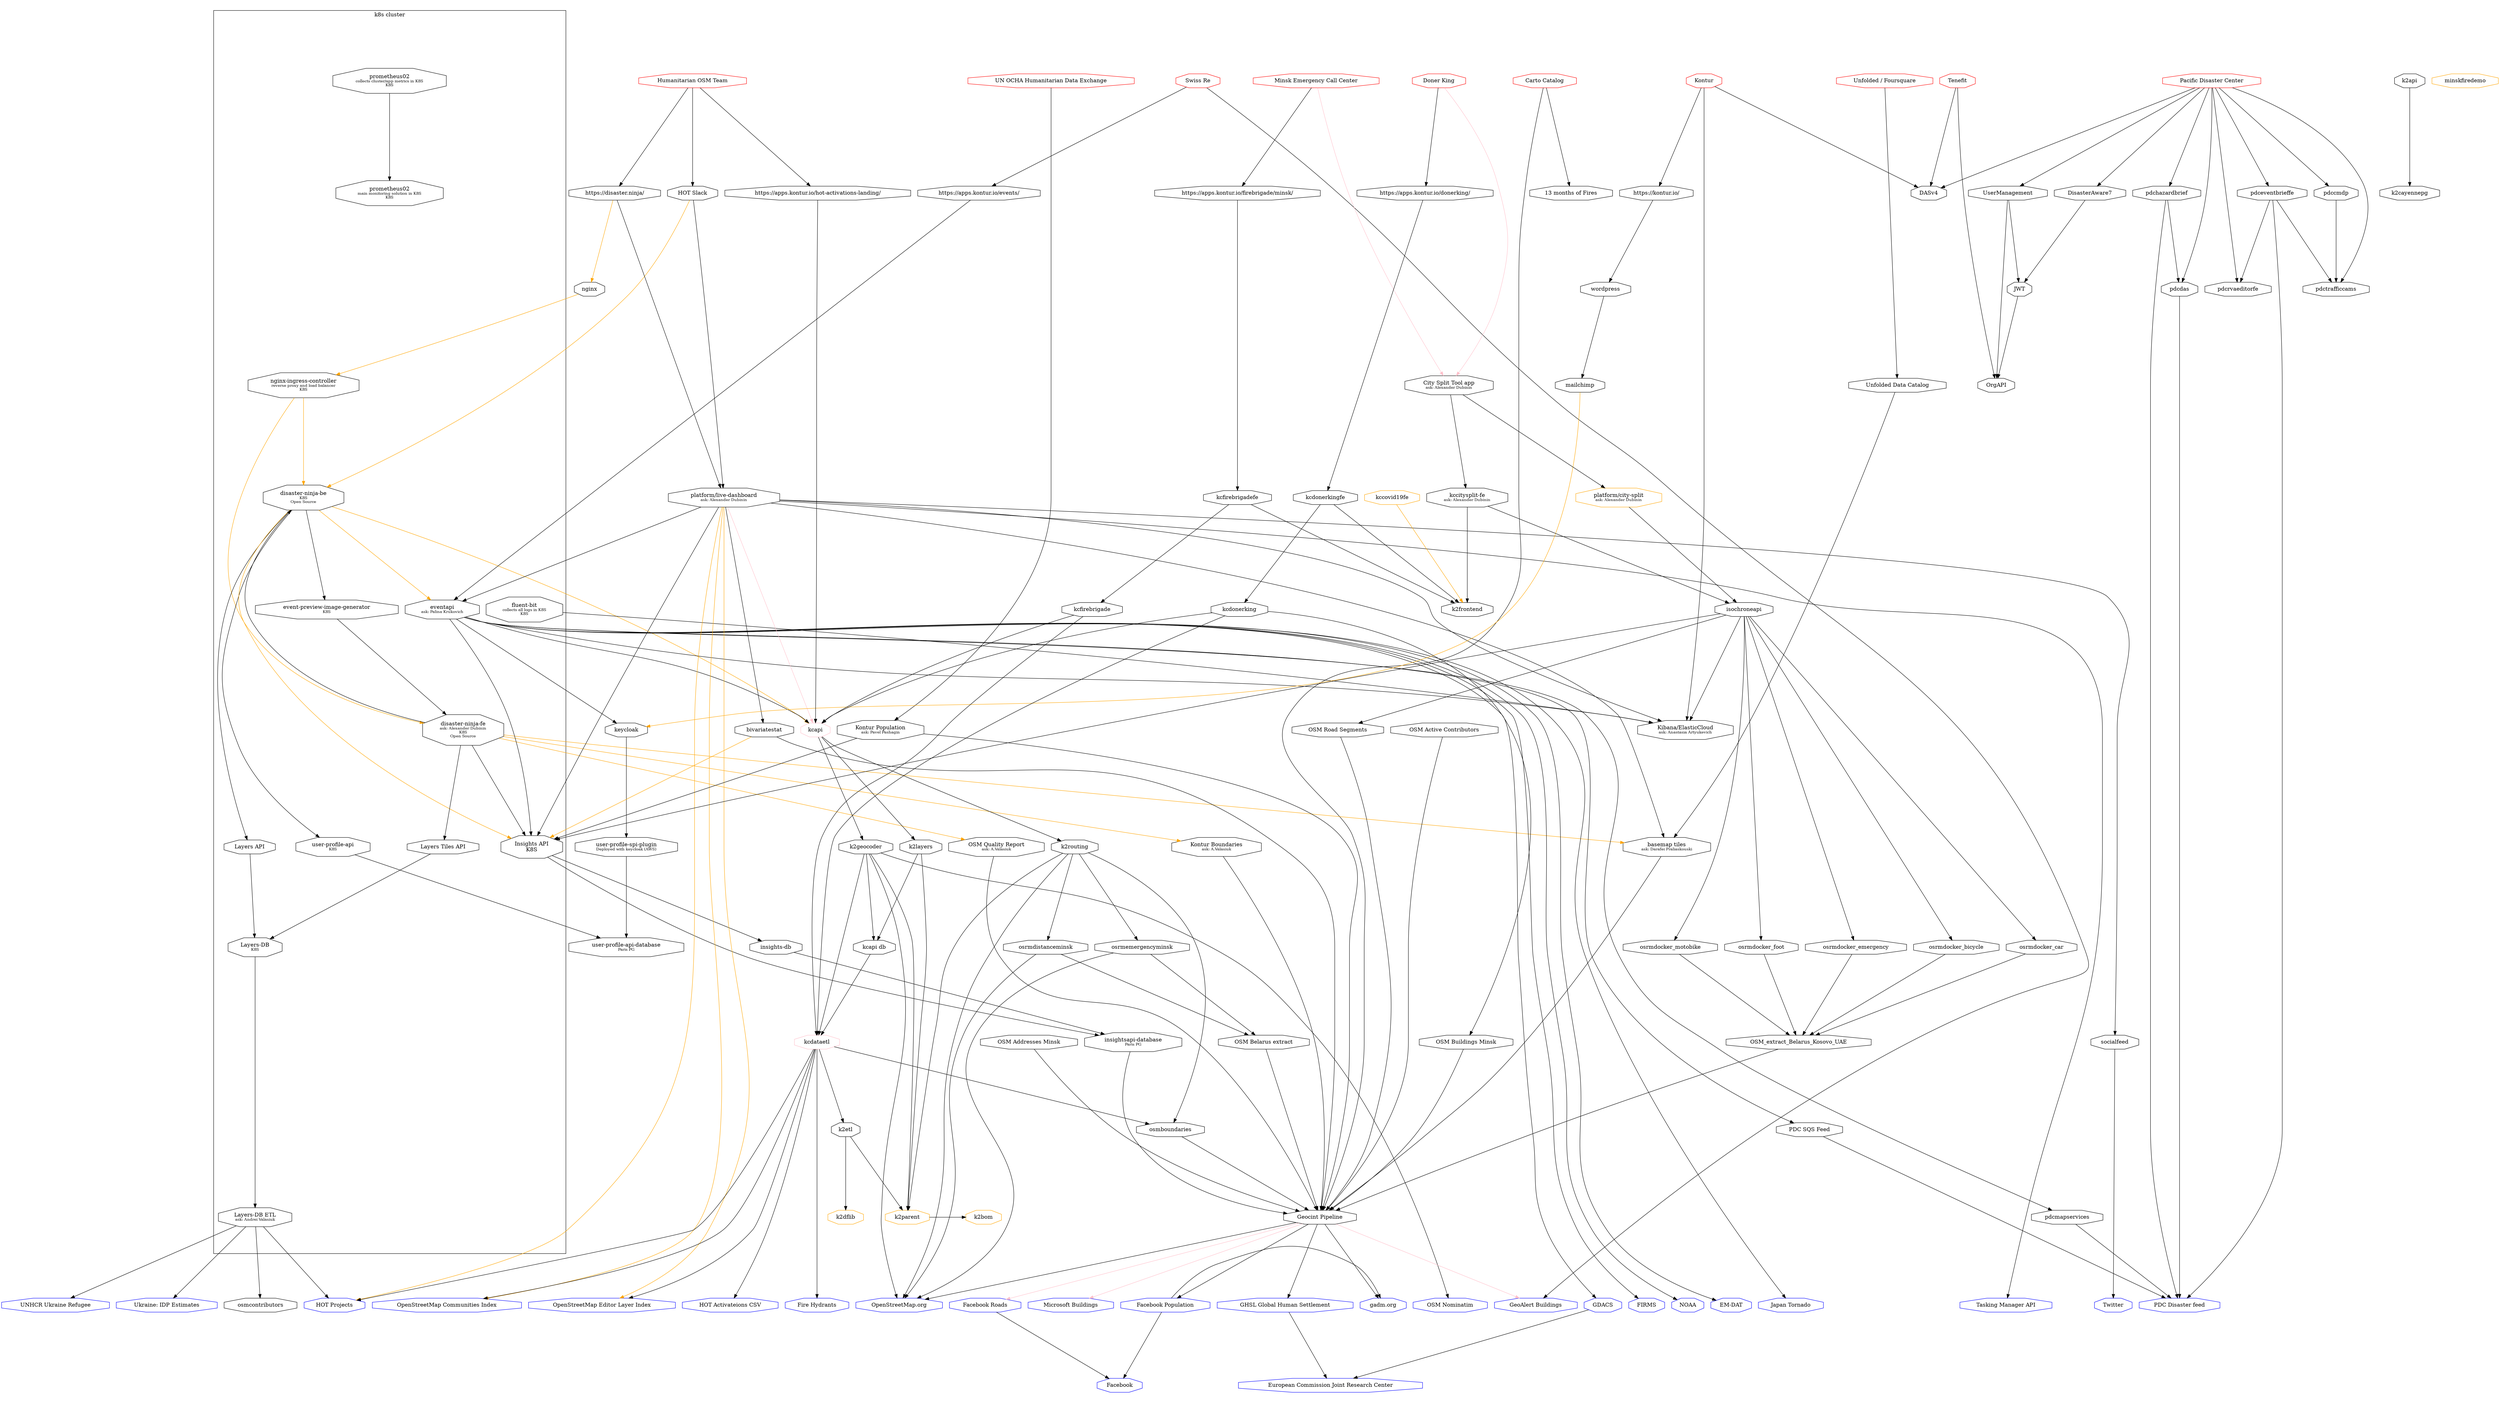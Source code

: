 digraph {
    ratio=0.5625
    #ratio=0.7
    #ratio=1.0407 // 1993:1915
    #ratio=1.42
    maxiter=10000
    #compound=true;
    newrank=true
    edge[minlen=1,weight=1]
    node[shape=octagon]
    // customers
    {
        rank=same;
        HOT [label="Humanitarian OSM Team",color=red]
        PDC [label="Pacific Disaster Center",color=red]
        Tenefit [label="Tenefit",color=red]
        SwissRe [label="Swiss Re",color=red]
        //Vianova [label="Vianova",color=red]
        DonerKing [label="Doner King",color=red]
        mchs [label="Minsk Emergency Call Center",color=red]
        HDX [label="UN OCHA Humanitarian Data Exchange",color=red]
        Kontur [label="Kontur",color=red]
        Unfolded [label="Unfolded / Foursquare",color=red]
        cartocatalog [label="Carto Catalog", color=red] //updated 2021-10-08
    }
    // user facing
    // external
    {
        rank=same;
        osm [label="OpenStreetMap.org",color=blue]
        twitter [label="Twitter",color=blue]
        facebookpopulation [label="Facebook Population",color=blue]
        facebookroads [label="Facebook Roads",color=blue]
        msbuildings [label="Microsoft Buildings",color=blue]
        geoalertbuildings [label="GeoAlert Buildings",color=blue]
        gdacs [label="GDACS", color=blue]
        ghs [label="GHSL Global Human Settlement",color=blue]
        gadm [label="gadm.org",color=blue]
        hotactivations [label="HOT Projects",color=blue]
        hotactivationscsv [label="HOT Activateions CSV",color=blue]

        osmlayers [label="OpenStreetMap Editor Layer Index",color=blue]
        osmcommunities [label="OpenStreetMap Communities Index",color=blue]
        pdcdisasters [label="PDC Disaster feed",color=blue]
        taskingmanagerapi [label="Tasking Manager API",color=blue] //new
        firms [label="FIRMS", color=blue] //new
        noaa [label="NOAA", color=blue] //new
        emdat [label="EM-DAT", color=blue] //new
        japantornado [label="Japan Tornado", color=blue] //new??
        firehydrants [label="Fire Hydrants", color=blue] //new
        osmnominatim [label="OSM Nominatim", color=blue]
        unhcrukrainerefugee [label="UNHCR Ukraine Refugee", color=blue]
        idpestimates [label="Ukraine: IDP Estimates", color=blue]
        

    }

    {
        rank=same;
        k2parent;
        k2dflib;
        k2bom;
    }

    {
        rank=same;
        osrmemergencyminsk
        osrmdistanceminsk
        osrmdocker_motobike
        osrmdocker_foot
        osrmdocker_emergency
        osrmdocker_bicycle
        osrmdocker_car
    }

    {
        rank=same
        kontur_boundaries [label=<Kontur Boundaries<BR /><FONT POINT-SIZE="10">ask: A.Valasiuk</FONT>>]
        OSM_quality_report [label=<OSM Quality Report<BR /><FONT POINT-SIZE="10">ask: A.Valasiuk</FONT>>]
        k2routing
        k2layers
        k2geocoder
    }

    subgraph cluster_k8s {
        label="k8s cluster"
        "nginx-ingress-controller" [label=<nginx-ingress-controller<BR /><FONT POINT-SIZE="10">reverse proxy and load balancer<br/>K8S</FONT>>]
        "layers-tiles-api" [label=<Layers Tiles API>]
        "Layers-API" [label=<Layers API>]
        "disaster-ninja-be" [label=<disaster-ninja-be<BR /><FONT POINT-SIZE="10">K8S<BR />Open Source</FONT>>]
        "disaster-ninja-fe" [label=<disaster-ninja-fe<BR /><FONT POINT-SIZE="10">ask: Alexander Dubinin<BR />K8S<BR />Open Source</FONT>>]
        "user-profile-api" [label=<user-profile-api<FONT POINT-SIZE="10"><BR />K8S</FONT>>]
        "event-preview-image-generator" [label=<event-preview-image-generator<BR /><FONT POINT-SIZE="10">K8S</FONT>>]
        insightsapi [label=<Insights API<BR />K8S>]
        "prometheus02" [label=<prometheus02<FONT POINT-SIZE="10"><BR />collects cluster/app metrics in K8S<BR />K8S</FONT>>]
        "grafana02" [label=<prometheus02<FONT POINT-SIZE="10"><BR />main monitoring solution in K8S<BR />K8S</FONT>>]
        "fluent-bit" [label=<fluent-bit<FONT POINT-SIZE="10"><BR />collects all logs in K8S<BR />K8S</FONT>>]
        "layers-db" [label=<Layers-DB<BR /><FONT POINT-SIZE="10">K8S</FONT>>]
        "layers-etl" [label=<Layers-DB ETL<BR /><FONT POINT-SIZE="10">ask: Andrei Valasiuk</FONT>>]
        eventapi [label=<eventapi<BR /><FONT POINT-SIZE="10">ask: Palina Krukovich</FONT>>]
    }

    k2geocoder -> osmnominatim
    livedashboard -> osmlayers [color=orange]
    livedashboard -> osmcommunities [color=orange]
    livedashboard -> hotactivations [color=orange]
    livedashboard -> kcapi [color=pink]
    livedashboard -> taskingmanagerapi//new


    "user-profile-api-database" [label=<user-profile-api-database<FONT POINT-SIZE="10"><BR />Paris PG</FONT>>]
    "user-profile-api" -> "user-profile-api-database"

    "user-profile-spi-plugin" [label=<user-profile-spi-plugin<FONT POINT-SIZE="10"><BR />Deployed with keycloak (AWS)</FONT>>]
    "user-profile-spi-plugin" -> "user-profile-api-database"

    keycloak -> "user-profile-spi-plugin"

    keycloak 
    eventapi -> keycloak
    mailchimp -> keycloak  [color=orange]

    bivariatestat -> insightsapi [color=orange]

    "basemap tiles"  [label=<basemap tiles<BR /><FONT POINT-SIZE="10">ask: Darafei Praliaskouski</FONT>>]
    "disaster-ninja-fe" -> "basemap tiles" [color=orange]
    livedashboard -> "basemap tiles"
    "basemap tiles" -> geocint

    "disaster-ninja-fe" ->  "disaster-ninja-be"
    "disaster-ninja-fe" -> kontur_boundaries [color=orange]
    "disaster-ninja-fe" -> OSM_quality_report [color=orange]
    "disaster-ninja-fe" -> "layers-tiles-api"

    "disaster-ninja-be" -> "user-profile-api"
    "disaster-ninja-be" -> "event-preview-image-generator"
    "event-preview-image-generator" -> "disaster-ninja-fe"
    "disaster-ninja-be" -> insightsapi [color=orange]
    "disaster-ninja-fe" -> insightsapi
    "disaster-ninja-be" -> kcapi [color=orange]
    "disaster-ninja-be" -> eventapi [color=orange]
    "disaster-ninja-be" -> "Layers-API"

    "HOT Slack" -> "disaster-ninja-be" [color=orange]

    "disasterninja" -> "nginx" [color=orange]
    "nginx" -> "nginx-ingress-controller" [color=orange]
    "nginx-ingress-controller" -> "disaster-ninja-fe" [color=orange]
    "nginx-ingress-controller" -> "disaster-ninja-be" [color=orange]



    "Layers-API" -> "layers-db"
    "layers-tiles-api" -> "layers-db"
    "layers-db" -> "layers-etl"
    "layers-etl" -> hotactivations
    "layers-etl" -> osmcontributors
    "layers-etl" -> unhcrukrainerefugee
    "layers-etl" -> idpestimates
    

    gdacs -> jrc
    ghs -> jrc
    facebookpopulation -> facebook
    facebookroads -> facebook
    SwissRe -> geoalertbuildings
    jrc [label="European Commission Joint Research Center",color=blue]
    facebook [label="Facebook",color=blue]
    {
        rank=same;
        donerkingapp [label="https://apps.kontur.io/donerking/"]
        disasterninja [label="https://disaster.ninja/"]
        eventapiprod [label="https://apps.kontur.io/events/"]
        mchsapp [label="https://apps.kontur.io/firebrigade/minsk/"]
        konturwebsite [label="https://kontur.io/"]
        hotlandingpage [label="https://apps.kontur.io/hot-activations-landing/"]
        "HOT Slack"
        UserManagement
        DisasterAware7
        DASv4

    }
    HOT -> disasterninja
    HOT -> hotlandingpage //new
    HOT -> "HOT Slack"
    "HOT Slack" ->  livedashboard
    SwissRe -> eventapiprod

    Unfolded -> "Unfolded Data Catalog" //updated 2021-10-08
    "Unfolded Data Catalog" -> "basemap tiles" //updated 2021-10-08

    cartocatalog -> "13 months of Fires"//updated 2021-10-08
    cartocatalog -> geocint //updated 2021-10-08

    livedashboard [label="platform/live-dashboard"][label=<platform/live-dashboard<BR /><FONT POINT-SIZE="10">ask: Alexander Dubinin</FONT>>]
    disasterninja -> livedashboard
    livedashboard -> eventapi
    
    livedashboard -> insightsapi //new
    eventapiprod -> eventapi
    hotlandingpage -> kcapi //new
    
    livedashboard -> socialfeed
    socialfeed -> twitter
    CSTAPP [label=<City Split Tool app<BR /><FONT POINT-SIZE="10">ask: Alexander Dubinin</FONT>>]
    mchs -> CSTAPP[color=pink]
    DonerKing -> CSTAPP [color=pink]
    citysplit [label="platform/city-split",color=orange][label=<platform/city-split<BR /><FONT POINT-SIZE="10">ask: Alexander Dubinin</FONT>>]

    CSTAPP -> citysplit
    isochroneapi 
    citysplit -> isochroneapi
    insightsapi -> "insightsapi-database"
    insightsapi -> "insights-db"
    "insights-db" -> "insightsapi-database"
    "insightsapi-database" [label=<insightsapi-database<FONT POINT-SIZE="10"><BR />Paris PG</FONT>>]
    konturpopulation -> insightsapi // updated 2021-10-08
    isochroneapi -> insightsapi //new

    eventapi -> insightsapi //new
    isochroneapi -> osmroadsegments
    osmroadsegments -> geocint
    buildingsminsk -> geocint
    osmcontributorstiles -> geocint
    addressesminsk -> geocint
    {
    // Global datasets
        rank=same;
        
        osmroadsegments [label="OSM Road Segments"]
        konturpopulation [label=<Kontur Population<BR /><FONT POINT-SIZE="10">ask: Pavel Pashagin</FONT>>]
        osmcontributorstiles [label="OSM Active Contributors"]
    }
    {
    // Minsk datasets
        rank=same;
        addressesminsk [label="OSM Addresses Minsk"]
        buildingsminsk [label="OSM Buildings Minsk"]
        belarusosmpbf [label="OSM Belarus extract"]
        pdsdataset  [label=<OSM_extract_Belarus_Kosovo_UAE>]//Area of interest updated 2021-10-08

    }
    livedashboard -> bivariatestat
    bivariatestat -> geocint
    belarusosmpbf -> geocint
    pdsdataset -> geocint //updated 2021-10-08
    osrmdocker_foot -> pdsdataset //updated 2021-10-08
    osrmdocker_bicycle -> pdsdataset //updated 2021-10-08
    osrmdocker_car -> pdsdataset //updated 2021-10-08
    osrmdocker_emergency -> pdsdataset //updated 2021-10-08
    osrmdocker_motobike -> pdsdataset //updated 2021-10-08
    isochroneapi -> osrmdocker_foot  //updated 2021-10-08
    isochroneapi -> osrmdocker_bicycle //updated 2021-10-08
    isochroneapi -> osrmdocker_car //updated 2021-10-08
    isochroneapi -> osrmdocker_emergency //updated 2021-10-08
    isochroneapi -> osrmdocker_motobike   //updated 2021-10-08

    osrmemergencyminsk -> belarusosmpbf
    osrmdistanceminsk -> belarusosmpbf
    konturpopulation -> geocint
    HDX -> konturpopulation
    geocint [label="Geocint Pipeline"]
    geocint -> osm
    geocint -> facebookpopulation
    facebookpopulation -> gadm
    geocint -> gadm
    geocint -> ghs
    geocint -> facebookroads [color=pink]
    geocint -> msbuildings [color=pink]
    geocint -> geoalertbuildings [color=pink]
    "insightsapi-database" -> geocint
    kontur_boundaries -> geocint //updates 2021-10-08
    OSM_quality_report -> geocint //updated 2021-10-08 Sasha Petrov

    osmboundaries
    osmboundaries -> geocint
    kccitysplitfe [label=<kccitysplit-fe<BR /><FONT POINT-SIZE="10">ask: Alexander Dubinin</FONT>>]
    kccitysplitfe -> isochroneapi
    CSTAPP -> kccitysplitfe
    kccovid19fe [color=orange]

    kcapi  
    eventapi -> gdacs
    eventapi -> firms //new
    eventapi -> noaa //new
    eventapi -> emdat //new
    eventapi -> japantornado //new
    DonerKing -> donerkingapp
    eventapi -> kcapi
    kcdonerkingfe
    donerkingapp -> kcdonerkingfe
    kcdonerking
    kcdonerkingfe -> kcdonerking
    kcdonerking -> buildingsminsk
    kcdataetl [color=pink]
    kcdonerking -> kcdataetl
    kcfirebrigade -> kcdataetl
    kcdataetl -> hotactivations
    kcdataetl -> hotactivationscsv
    kcdataetl -> osmcommunities
    kcdataetl -> osmlayers
    kcdataetl -> k2etl
    kcdataetl -> osmboundaries
    kcdataetl -> firehydrants
    mchs -> mchsapp
    kcfirebrigadefe
    mchsapp -> kcfirebrigadefe
    kcfirebrigade
    kcfirebrigadefe -> kcfirebrigade
    kcapi [color=pink]
    kcdonerking -> kcapi
    kcfirebrigade -> kcapi
    pdcsqs [label="PDC SQS Feed"]
    eventapi -> pdcsqs
    pdcsqs -> pdcdisasters
    eventapi -> pdcmapservices
    pdcmapservices -> pdcdisasters
    k2etl 
    k2layers
    k2dflib [color=orange]
    k2parent [color=orange]
    k2bom [color=orange]
    k2etl -> k2parent // update 2021-10-8
    k2parent -> k2bom // update 2021-10-8
    k2routing -> k2parent // update 2021-10-8
    k2geocoder -> k2parent // update 2021-10-8
    k2layers -> k2parent // update 2021-10-8
    k2etl -> k2dflib // update 2021-10-8
    k2layers
    kcapi -> k2layers
    k2layers -> "kcapi db"
    k2geocoder -> "kcapi db"
    "kcapi db" -> kcdataetl
    k2cayennepg
    k2api
    k2api -> k2cayennepg
    minskfiredemo [color=orange]
    k2routing
    kcapi -> k2routing
    k2routing -> osm
    k2routing -> osrmemergencyminsk
    k2routing -> osmboundaries // accoring to A.Kalenik
    osrmemergencyminsk -> osm
    k2routing -> osrmdistanceminsk
    osrmdistanceminsk -> osm
    k2geocoder
    kcapi -> k2geocoder
    k2geocoder -> osm
    k2geocoder -> kcdataetl
    k2frontend
    kcdonerkingfe -> k2frontend
    kcfirebrigadefe -> k2frontend
    kccitysplitfe -> k2frontend
    kccovid19fe -> k2frontend [color=orange]
    pdcrvaeditorfe
    PDC -> pdcrvaeditorfe
    pdceventbrieffe
    PDC -> pdceventbrieffe
    pdceventbrieffe -> pdcdisasters
    pdceventbrieffe -> pdcrvaeditorfe
    pdchazardbrief
    PDC -> pdchazardbrief
    pdchazardbrief -> pdcdas
    pdchazardbrief -> pdcdisasters
    pdcdas
    PDC -> pdcdas
    pdcdas -> pdcdisasters
    pdctrafficcams
    PDC -> pdctrafficcams
    pdceventbrieffe -> pdctrafficcams
    PDC -> pdccmdp -> pdctrafficcams
    Tenefit -> OrgAPI // update 2021-10-8
    PDC -> UserManagement -> JWT         // update 2021-10-8
    UserManagement -> OrgAPI // update 2021-10-8
    PDC -> DisasterAware7 -> JWT -> OrgAPI // update 2021-10-8
    PDC -> DASv4 // update 2021-10-8
    Tenefit -> DASv4 // update 2021-10-8
    Kontur -> DASv4 // update 2021-10-8
    Kontur -> konturwebsite
    konturwebsite -> wordpress
    wordpress -> mailchimp
    "prometheus02" -> grafana02
    "fluent-bit" -> kibana
    nginx [label=<nginx>]
    kibana [label=<Kibana/ElasticCloud<BR /><FONT POINT-SIZE="10">ask: Anastasia Artyukevich</FONT>>]
    Kontur -> kibana //updated 2021-10-08
    livedashboard -> kibana //updated 2021-10-08
    eventapi -> kibana//updated 2021-10-08
    isochroneapi -> kibana//updated 2021-10-08

}

